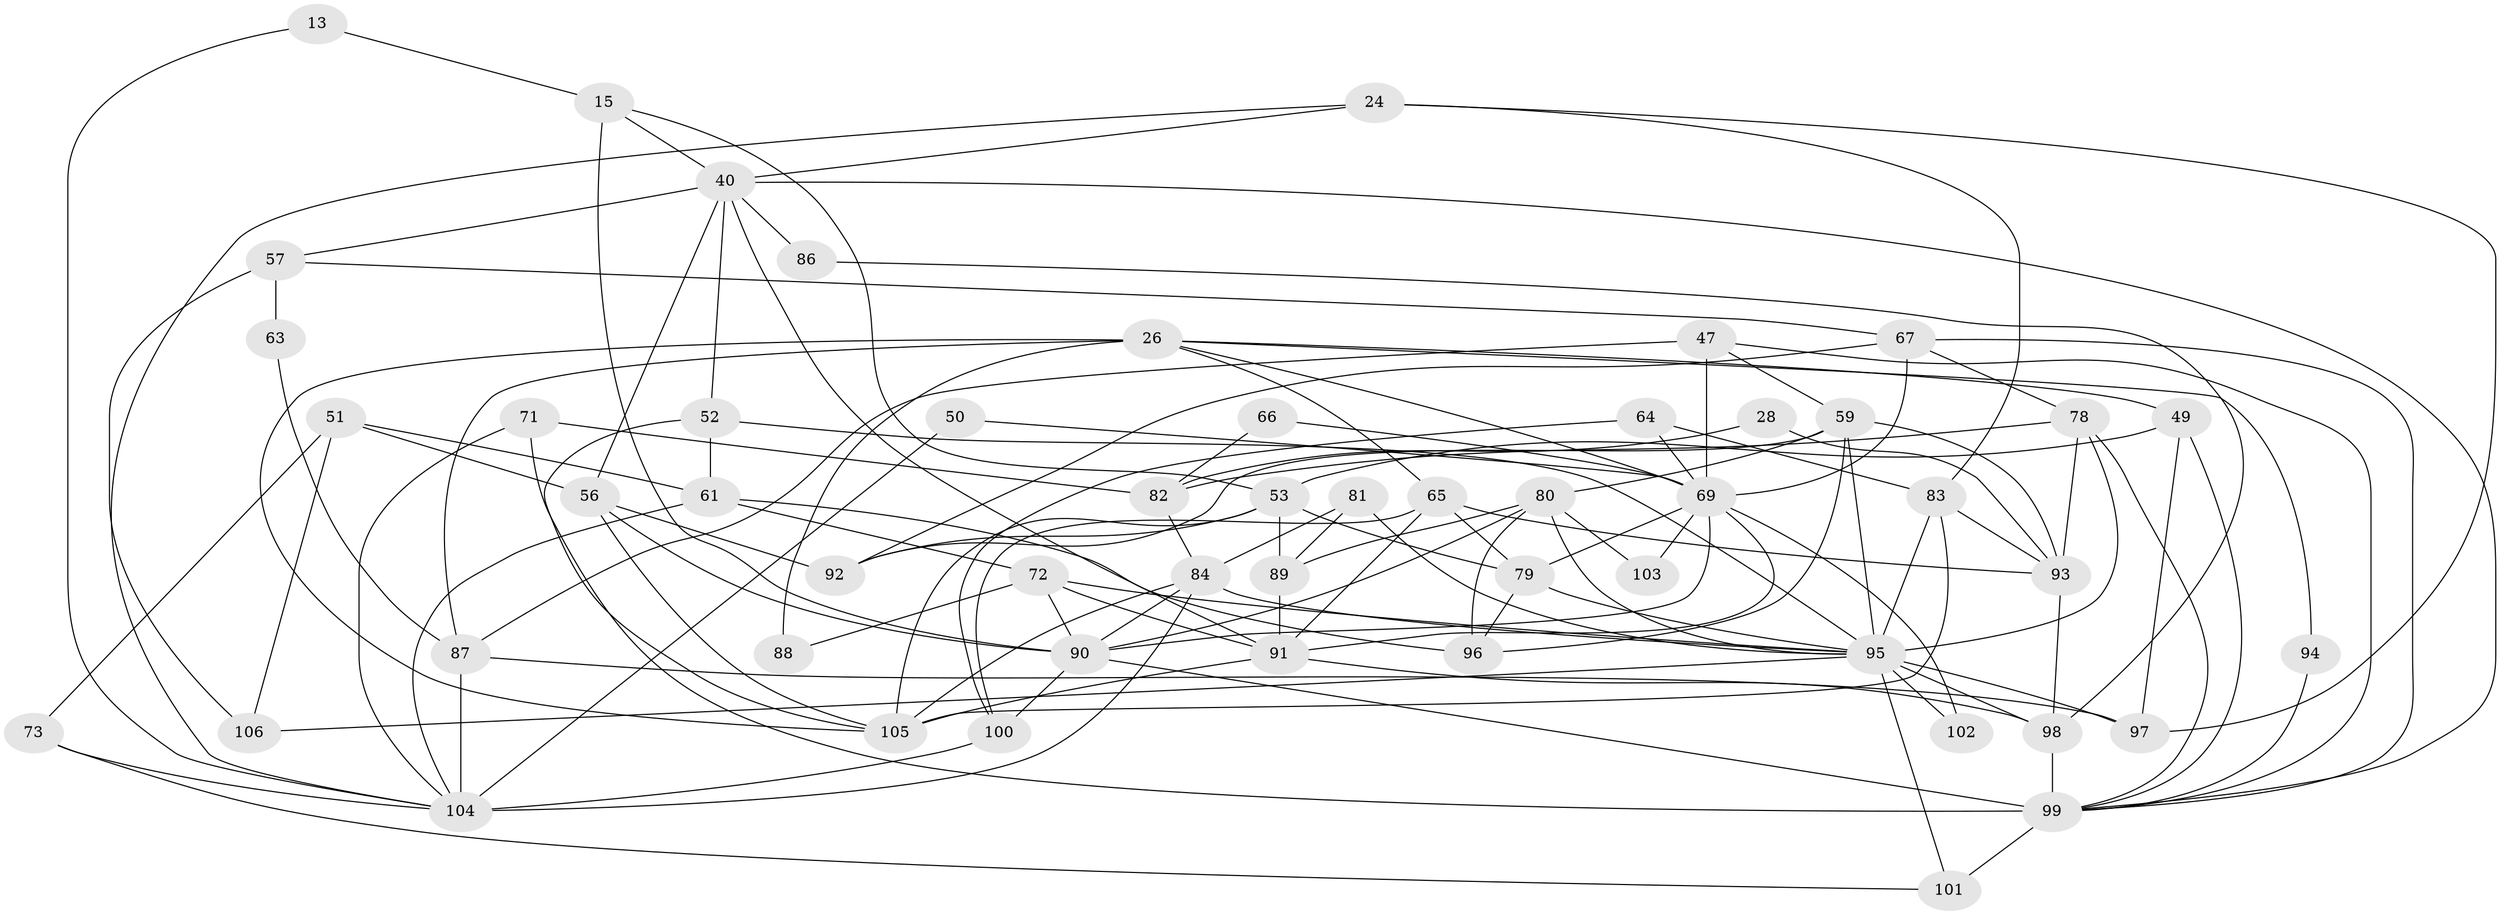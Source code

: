 // original degree distribution, {3: 0.2358490566037736, 4: 0.330188679245283, 5: 0.1792452830188679, 6: 0.09433962264150944, 2: 0.1320754716981132, 7: 0.009433962264150943, 8: 0.009433962264150943, 11: 0.009433962264150943}
// Generated by graph-tools (version 1.1) at 2025/49/03/09/25 04:49:08]
// undirected, 53 vertices, 126 edges
graph export_dot {
graph [start="1"]
  node [color=gray90,style=filled];
  13;
  15;
  24;
  26 [super="+14"];
  28;
  40 [super="+33"];
  47;
  49;
  50;
  51 [super="+11"];
  52;
  53 [super="+20+30"];
  56;
  57;
  59 [super="+22"];
  61 [super="+41"];
  63;
  64;
  65 [super="+16"];
  66;
  67 [super="+12"];
  69 [super="+43"];
  71;
  72 [super="+37"];
  73 [super="+55"];
  78;
  79 [super="+54"];
  80 [super="+46"];
  81 [super="+75"];
  82 [super="+42"];
  83 [super="+10+77"];
  84 [super="+68"];
  86;
  87;
  88;
  89 [super="+60"];
  90 [super="+27+74"];
  91 [super="+31+34+58"];
  92 [super="+76"];
  93 [super="+17"];
  94;
  95 [super="+45+70"];
  96;
  97;
  98;
  99 [super="+25+85"];
  100 [super="+29"];
  101;
  102 [super="+38"];
  103;
  104 [super="+62"];
  105 [super="+5+32"];
  106 [super="+39"];
  13 -- 104;
  13 -- 15;
  15 -- 90;
  15 -- 53;
  15 -- 40;
  24 -- 97;
  24 -- 40;
  24 -- 104;
  24 -- 83;
  26 -- 65;
  26 -- 87;
  26 -- 105 [weight=2];
  26 -- 49;
  26 -- 69;
  26 -- 88;
  26 -- 94;
  28 -- 93;
  28 -- 82;
  40 -- 56;
  40 -- 52;
  40 -- 57;
  40 -- 86;
  40 -- 99;
  40 -- 91;
  47 -- 87;
  47 -- 99;
  47 -- 59;
  47 -- 69 [weight=2];
  49 -- 97;
  49 -- 53;
  49 -- 99;
  50 -- 104 [weight=2];
  50 -- 69;
  51 -- 73 [weight=2];
  51 -- 56;
  51 -- 61;
  51 -- 106;
  52 -- 105;
  52 -- 95;
  52 -- 61;
  53 -- 92 [weight=3];
  53 -- 79 [weight=2];
  53 -- 105;
  53 -- 89;
  56 -- 105;
  56 -- 90 [weight=2];
  56 -- 92;
  57 -- 63;
  57 -- 106 [weight=2];
  57 -- 67;
  59 -- 96;
  59 -- 95;
  59 -- 92;
  59 -- 93;
  59 -- 80;
  61 -- 72;
  61 -- 104;
  61 -- 96;
  63 -- 87;
  64 -- 83;
  64 -- 100;
  64 -- 69;
  65 -- 100;
  65 -- 79;
  65 -- 91;
  65 -- 93;
  66 -- 69;
  66 -- 82;
  67 -- 78 [weight=2];
  67 -- 92 [weight=2];
  67 -- 99;
  67 -- 69;
  69 -- 102 [weight=2];
  69 -- 103;
  69 -- 79 [weight=3];
  69 -- 91 [weight=2];
  69 -- 90;
  71 -- 104;
  71 -- 99 [weight=2];
  71 -- 82;
  72 -- 90 [weight=2];
  72 -- 88;
  72 -- 95;
  72 -- 91 [weight=2];
  73 -- 104 [weight=3];
  73 -- 101;
  78 -- 82;
  78 -- 95;
  78 -- 93;
  78 -- 99;
  79 -- 96;
  79 -- 95;
  80 -- 96;
  80 -- 95;
  80 -- 103;
  80 -- 89;
  80 -- 90;
  81 -- 84 [weight=2];
  81 -- 89;
  81 -- 95;
  82 -- 84;
  83 -- 93 [weight=2];
  83 -- 105 [weight=2];
  83 -- 95;
  84 -- 104 [weight=2];
  84 -- 90;
  84 -- 105;
  84 -- 95;
  86 -- 98;
  87 -- 97;
  87 -- 104 [weight=2];
  89 -- 91 [weight=2];
  90 -- 100 [weight=2];
  90 -- 99 [weight=2];
  91 -- 105;
  91 -- 98;
  93 -- 98;
  94 -- 99;
  95 -- 106;
  95 -- 101;
  95 -- 102 [weight=2];
  95 -- 97;
  95 -- 98;
  98 -- 99;
  99 -- 101 [weight=2];
  100 -- 104 [weight=2];
}
